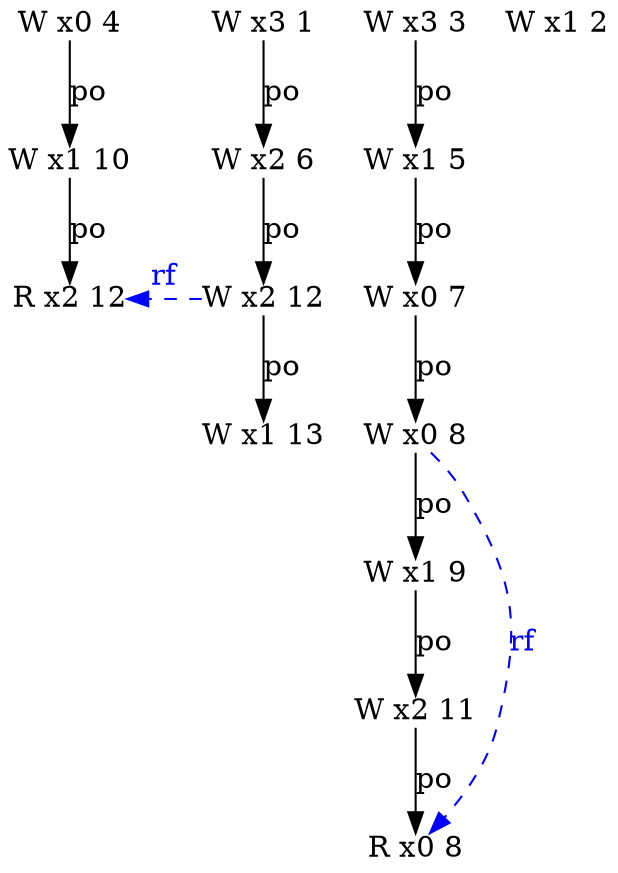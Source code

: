 digraph g {
  n0_1 [type=W,loc=2,th=0,idx=1,label="W x2 6",pos="0,-1!",shape=plain];
  n2_4 [type=W,loc=1,th=2,idx=4,label="W x1 9",pos="2,-4!",shape=plain];
  n2_0 [type=W,loc=3,th=2,idx=0,label="W x3 3",pos="2,0!",shape=plain];
  n2_6 [type=R,loc=0,th=2,idx=6,label="R x0 8",pos="2,-6!",shape=plain];
  n2_1 [type=W,loc=1,th=2,idx=1,label="W x1 5",pos="2,-1!",shape=plain];
  n3_1 [type=W,loc=1,th=3,idx=1,label="W x1 10",pos="3,-1!",shape=plain];
  n1_0 [type=W,loc=1,th=1,idx=0,label="W x1 2",pos="1,0!",shape=plain];
  n0_0 [type=W,loc=3,th=0,idx=0,label="W x3 1",pos="0,0!",shape=plain];
  n2_3 [type=W,loc=0,th=2,idx=3,label="W x0 8",pos="2,-3!",shape=plain];
  n0_3 [type=W,loc=1,th=0,idx=3,label="W x1 13",pos="0,-3!",shape=plain];
  n2_2 [type=W,loc=0,th=2,idx=2,label="W x0 7",pos="2,-2!",shape=plain];
  n3_0 [type=W,loc=0,th=3,idx=0,label="W x0 4",pos="3,0!",shape=plain];
  n3_2 [type=R,loc=2,th=3,idx=2,label="R x2 12",pos="3,-2!",shape=plain];
  n0_2 [type=W,loc=2,th=0,idx=2,label="W x2 12",pos="0,-2!",shape=plain];
  n2_5 [type=W,loc=2,th=2,idx=5,label="W x2 11",pos="2,-5!",shape=plain];
  n2_4 -> n2_5 [label="po"];
  n3_0 -> n3_1 [label="po"];
  n0_0 -> n0_1 [label="po"];
  n2_3 -> n2_4 [label="po"];
  n2_5 -> n2_6 [label="po"];
  n2_2 -> n2_3 [label="po"];
  n3_1 -> n3_2 [label="po"];
  n2_1 -> n2_2 [label="po"];
  n0_2 -> n0_3 [label="po"];
  n0_1 -> n0_2 [label="po"];
  n2_0 -> n2_1 [label="po"];
  n0_2 -> n3_2 [from_th=0,to_th=3,from_idx=2,to_idx=2,constraint=false,style=dashed,label="rf",fontcolor=blue,color=blue];
  n2_3 -> n2_6 [from_th=2,to_th=2,from_idx=3,to_idx=6,constraint=false,style=dashed,label="rf",fontcolor=blue,color=blue];
}
